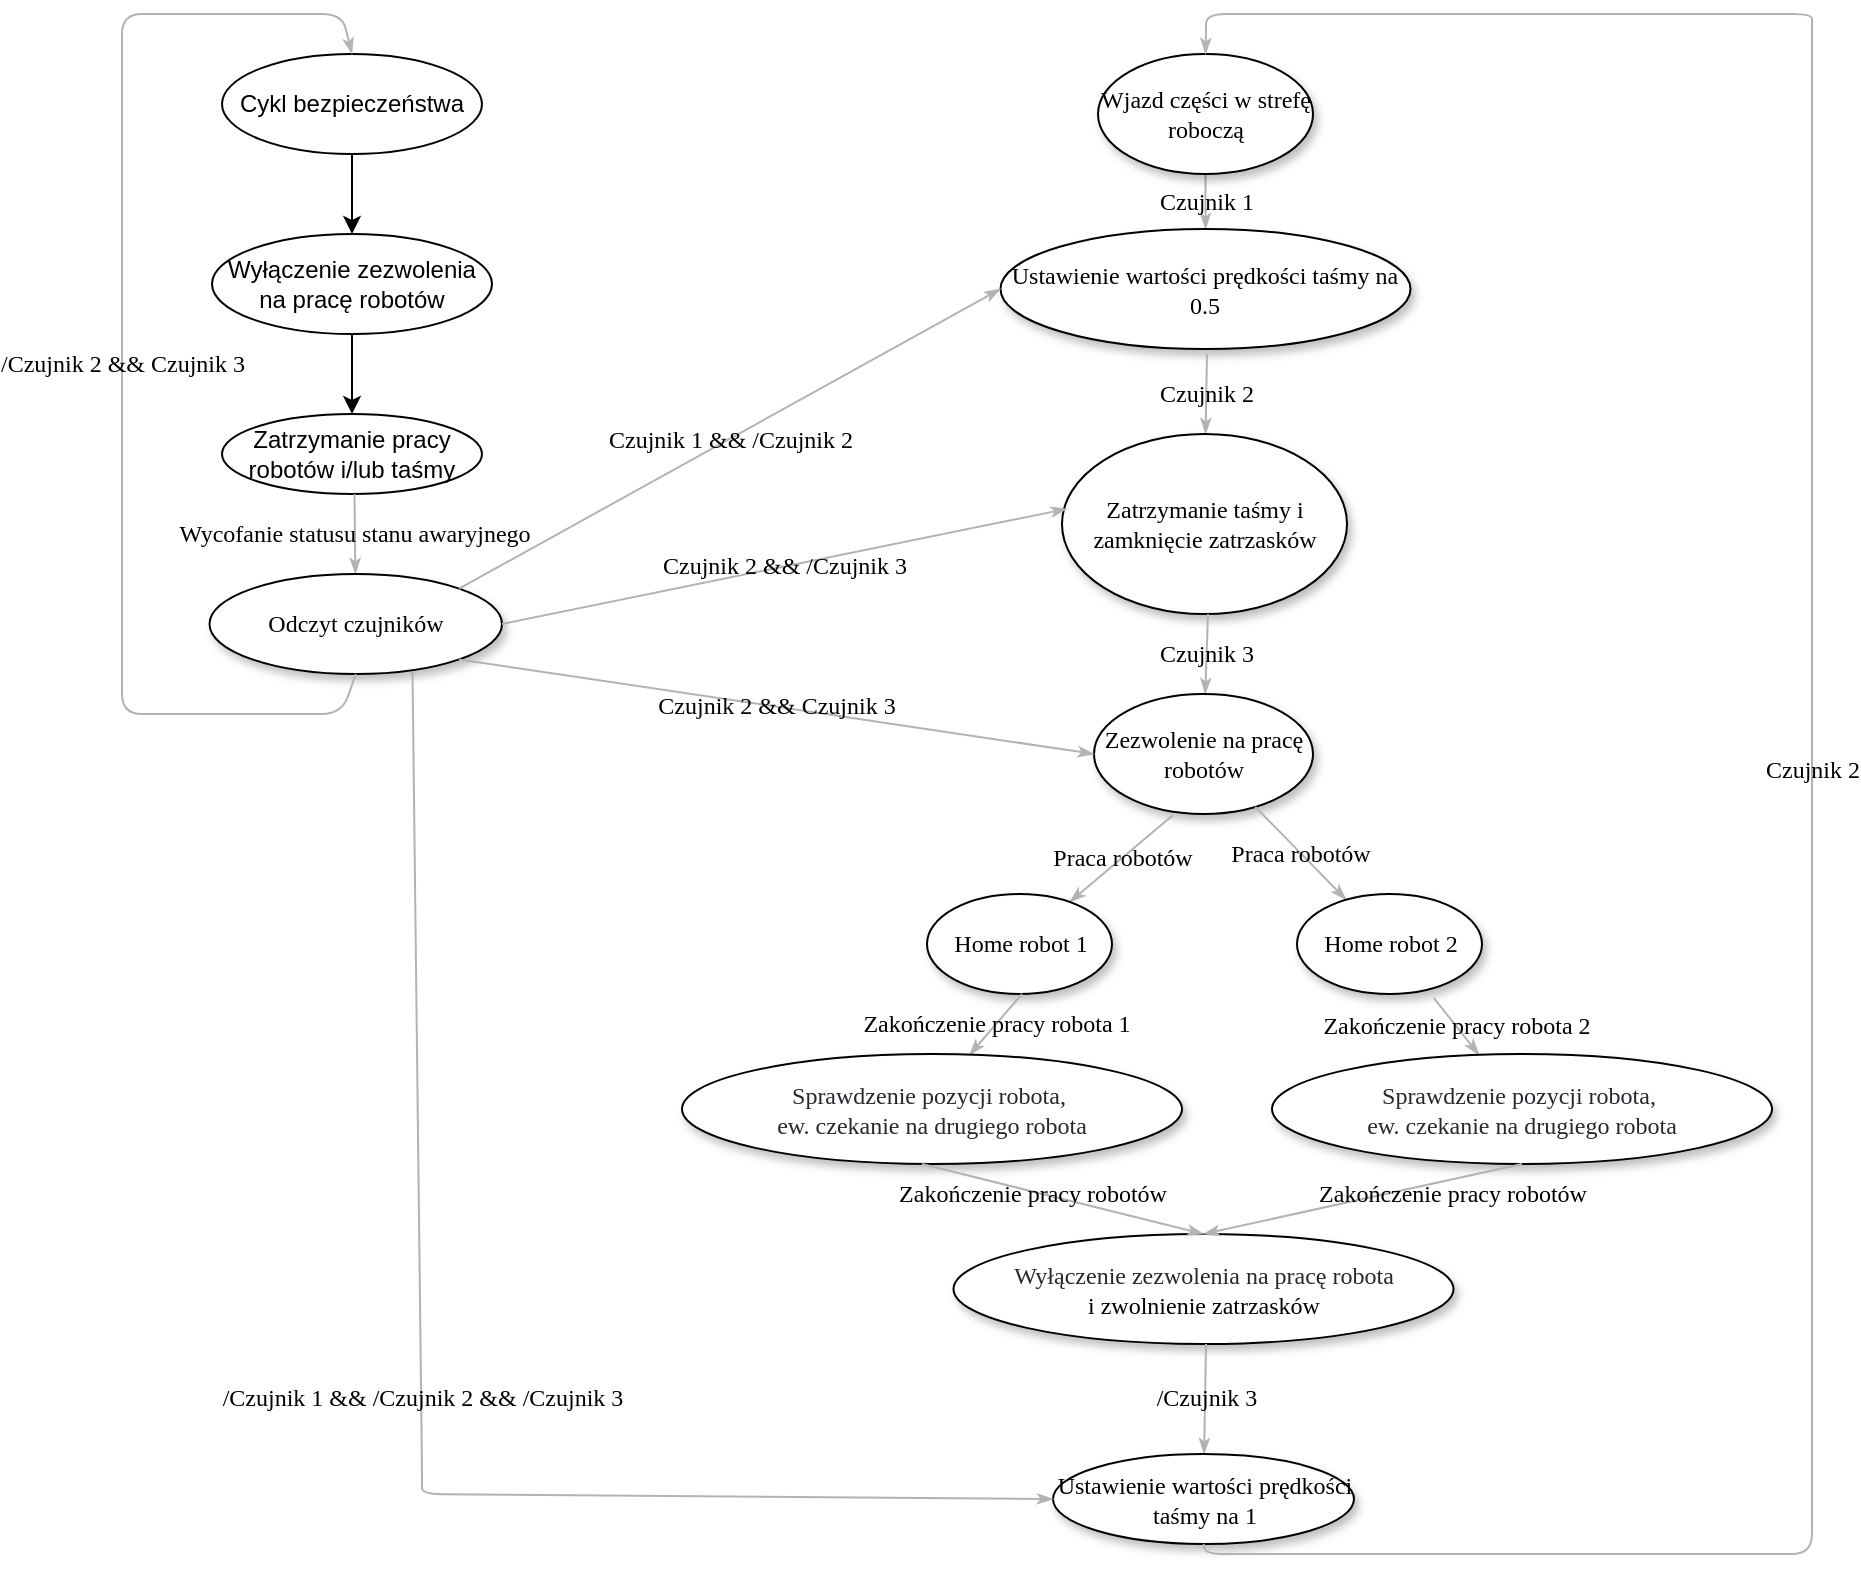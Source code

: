 <mxfile version="12.8.5" type="device"><diagram name="Page-1" id="42789a77-a242-8287-6e28-9cd8cfd52e62"><mxGraphModel dx="1038" dy="548" grid="1" gridSize="10" guides="1" tooltips="1" connect="1" arrows="1" fold="1" page="1" pageScale="1" pageWidth="1100" pageHeight="850" background="#ffffff" math="0" shadow="0"><root><mxCell id="0"/><mxCell id="1" parent="0"/><mxCell id="1ea317790d2ca983-14" value="Czujnik 1" style="edgeStyle=none;rounded=1;html=1;labelBackgroundColor=none;startArrow=none;startFill=0;startSize=5;endArrow=classicThin;endFill=1;endSize=5;jettySize=auto;orthogonalLoop=1;strokeColor=#B3B3B3;strokeWidth=1;fontFamily=Verdana;fontSize=12" parent="1" source="1ea317790d2ca983-1" target="1ea317790d2ca983-3" edge="1"><mxGeometry relative="1" as="geometry"/></mxCell><mxCell id="1ea317790d2ca983-1" value="Wjazd części w strefę roboczą" style="ellipse;whiteSpace=wrap;html=1;rounded=0;shadow=1;comic=0;labelBackgroundColor=none;strokeWidth=1;fontFamily=Verdana;fontSize=12;align=center;" parent="1" vertex="1"><mxGeometry x="728" y="30" width="107.5" height="60" as="geometry"/></mxCell><mxCell id="1ea317790d2ca983-3" value="&lt;span&gt;Ustawienie wartości prędkości taśmy na 0.5&lt;/span&gt;" style="ellipse;whiteSpace=wrap;html=1;rounded=0;shadow=1;comic=0;labelBackgroundColor=none;strokeWidth=1;fontFamily=Verdana;fontSize=12;align=center;" parent="1" vertex="1"><mxGeometry x="679.25" y="117.5" width="205" height="60" as="geometry"/></mxCell><mxCell id="OLLGJLySp4nUVTmZsZ1r-1" value="Czujnik 2" style="edgeStyle=none;rounded=1;html=1;labelBackgroundColor=none;startArrow=none;startFill=0;startSize=5;endArrow=classicThin;endFill=1;endSize=5;jettySize=auto;orthogonalLoop=1;strokeColor=#B3B3B3;strokeWidth=1;fontFamily=Verdana;fontSize=12" parent="1" target="OLLGJLySp4nUVTmZsZ1r-2" edge="1"><mxGeometry relative="1" as="geometry"><mxPoint x="782.5" y="180" as="sourcePoint"/></mxGeometry></mxCell><mxCell id="OLLGJLySp4nUVTmZsZ1r-2" value="&lt;span&gt;Zatrzymanie taśmy i zamknięcie zatrzasków&lt;/span&gt;" style="ellipse;whiteSpace=wrap;html=1;rounded=0;shadow=1;comic=0;labelBackgroundColor=none;strokeWidth=1;fontFamily=Verdana;fontSize=12;align=center;" parent="1" vertex="1"><mxGeometry x="710" y="220" width="142.5" height="90" as="geometry"/></mxCell><mxCell id="OLLGJLySp4nUVTmZsZ1r-3" value="Czujnik 3" style="edgeStyle=none;rounded=1;html=1;labelBackgroundColor=none;startArrow=none;startFill=0;startSize=5;endArrow=classicThin;endFill=1;endSize=5;jettySize=auto;orthogonalLoop=1;strokeColor=#B3B3B3;strokeWidth=1;fontFamily=Verdana;fontSize=12" parent="1" target="OLLGJLySp4nUVTmZsZ1r-4" edge="1"><mxGeometry relative="1" as="geometry"><mxPoint x="783" y="310" as="sourcePoint"/></mxGeometry></mxCell><mxCell id="OLLGJLySp4nUVTmZsZ1r-4" value="&lt;span&gt;Zezwolenie na pracę robotów&lt;/span&gt;" style="ellipse;whiteSpace=wrap;html=1;rounded=0;shadow=1;comic=0;labelBackgroundColor=none;strokeWidth=1;fontFamily=Verdana;fontSize=12;align=center;" parent="1" vertex="1"><mxGeometry x="726" y="350" width="109.5" height="60" as="geometry"/></mxCell><mxCell id="OLLGJLySp4nUVTmZsZ1r-5" value="Praca robotów" style="edgeStyle=none;rounded=1;html=1;labelBackgroundColor=none;startArrow=none;startFill=0;startSize=5;endArrow=classicThin;endFill=1;endSize=5;jettySize=auto;orthogonalLoop=1;strokeColor=#B3B3B3;strokeWidth=1;fontFamily=Verdana;fontSize=12;exitX=0.36;exitY=1.01;exitDx=0;exitDy=0;exitPerimeter=0;" parent="1" source="OLLGJLySp4nUVTmZsZ1r-4" target="OLLGJLySp4nUVTmZsZ1r-6" edge="1"><mxGeometry relative="1" as="geometry"><mxPoint x="690" y="410" as="sourcePoint"/></mxGeometry></mxCell><mxCell id="OLLGJLySp4nUVTmZsZ1r-6" value="&lt;span&gt;Home robot 1&lt;/span&gt;" style="ellipse;whiteSpace=wrap;html=1;rounded=0;shadow=1;comic=0;labelBackgroundColor=none;strokeWidth=1;fontFamily=Verdana;fontSize=12;align=center;" parent="1" vertex="1"><mxGeometry x="642.5" y="450" width="92.5" height="50" as="geometry"/></mxCell><mxCell id="OLLGJLySp4nUVTmZsZ1r-7" value="Praca robotów" style="edgeStyle=none;rounded=1;html=1;labelBackgroundColor=none;startArrow=none;startFill=0;startSize=5;endArrow=classicThin;endFill=1;endSize=5;jettySize=auto;orthogonalLoop=1;strokeColor=#B3B3B3;strokeWidth=1;fontFamily=Verdana;fontSize=12" parent="1" source="OLLGJLySp4nUVTmZsZ1r-4" target="OLLGJLySp4nUVTmZsZ1r-8" edge="1"><mxGeometry relative="1" as="geometry"><mxPoint x="875" y="410" as="sourcePoint"/></mxGeometry></mxCell><mxCell id="OLLGJLySp4nUVTmZsZ1r-8" value="&lt;span&gt;Home robot 2&lt;/span&gt;" style="ellipse;whiteSpace=wrap;html=1;rounded=0;shadow=1;comic=0;labelBackgroundColor=none;strokeWidth=1;fontFamily=Verdana;fontSize=12;align=center;" parent="1" vertex="1"><mxGeometry x="827.5" y="450" width="92.5" height="50" as="geometry"/></mxCell><mxCell id="OLLGJLySp4nUVTmZsZ1r-9" value="Zakończenie pracy robota 1" style="edgeStyle=none;rounded=1;html=1;labelBackgroundColor=none;startArrow=none;startFill=0;startSize=5;endArrow=classicThin;endFill=1;endSize=5;jettySize=auto;orthogonalLoop=1;strokeColor=#B3B3B3;strokeWidth=1;fontFamily=Verdana;fontSize=12" parent="1" edge="1"><mxGeometry relative="1" as="geometry"><mxPoint x="690" y="500" as="sourcePoint"/><mxPoint x="663.686" y="530.498" as="targetPoint"/></mxGeometry></mxCell><mxCell id="OLLGJLySp4nUVTmZsZ1r-10" value="&lt;span style=&quot;color: rgb(36 , 41 , 46) ; font-family: , &amp;#34;consolas&amp;#34; , &amp;#34;liberation mono&amp;#34; , &amp;#34;menlo&amp;#34; , monospace ; white-space: pre ; background-color: rgb(255 , 255 , 255)&quot;&gt;Sprawdzenie pozycji robota, &lt;br/&gt;ew. czekanie na drugiego robota&lt;/span&gt;" style="ellipse;whiteSpace=wrap;html=1;rounded=0;shadow=1;comic=0;labelBackgroundColor=none;strokeWidth=1;fontFamily=Verdana;fontSize=12;align=center;" parent="1" vertex="1"><mxGeometry x="520" y="530" width="250" height="55" as="geometry"/></mxCell><mxCell id="OLLGJLySp4nUVTmZsZ1r-14" value="Zakończenie pracy robota 2" style="edgeStyle=none;rounded=1;html=1;labelBackgroundColor=none;startArrow=none;startFill=0;startSize=5;endArrow=classicThin;endFill=1;endSize=5;jettySize=auto;orthogonalLoop=1;strokeColor=#B3B3B3;strokeWidth=1;fontFamily=Verdana;fontSize=12;exitX=0.738;exitY=1.036;exitDx=0;exitDy=0;exitPerimeter=0;" parent="1" source="OLLGJLySp4nUVTmZsZ1r-8" target="OLLGJLySp4nUVTmZsZ1r-15" edge="1"><mxGeometry relative="1" as="geometry"><mxPoint x="960" y="500" as="sourcePoint"/></mxGeometry></mxCell><mxCell id="OLLGJLySp4nUVTmZsZ1r-15" value="&lt;span style=&quot;color: rgb(36 , 41 , 46) ; font-family: , &amp;#34;consolas&amp;#34; , &amp;#34;liberation mono&amp;#34; , &amp;#34;menlo&amp;#34; , monospace ; white-space: pre ; background-color: rgb(255 , 255 , 255)&quot;&gt;Sprawdzenie pozycji robota, &lt;br/&gt;ew. czekanie na drugiego robota&lt;/span&gt;" style="ellipse;whiteSpace=wrap;html=1;rounded=0;shadow=1;comic=0;labelBackgroundColor=none;strokeWidth=1;fontFamily=Verdana;fontSize=12;align=center;" parent="1" vertex="1"><mxGeometry x="815" y="530" width="250" height="55" as="geometry"/></mxCell><mxCell id="OLLGJLySp4nUVTmZsZ1r-17" value="&lt;font color=&quot;#24292e&quot;&gt;&lt;span style=&quot;white-space: pre ; background-color: rgb(255 , 255 , 255)&quot;&gt;Wyłączenie zezwolenia na pracę robota&lt;br/&gt;&lt;/span&gt;&lt;/font&gt;i zwolnienie zatrzasków" style="ellipse;whiteSpace=wrap;html=1;rounded=0;shadow=1;comic=0;labelBackgroundColor=none;strokeWidth=1;fontFamily=Verdana;fontSize=12;align=center;" parent="1" vertex="1"><mxGeometry x="655.75" y="620" width="250" height="55" as="geometry"/></mxCell><mxCell id="OLLGJLySp4nUVTmZsZ1r-20" value="Zakończenie pracy robotów" style="edgeStyle=none;rounded=1;html=1;labelBackgroundColor=none;startArrow=none;startFill=0;startSize=5;endArrow=classicThin;endFill=1;endSize=5;jettySize=auto;orthogonalLoop=1;strokeColor=#B3B3B3;strokeWidth=1;fontFamily=Verdana;fontSize=12;exitX=0.5;exitY=1;exitDx=0;exitDy=0;entryX=0.5;entryY=0;entryDx=0;entryDy=0;" parent="1" target="OLLGJLySp4nUVTmZsZ1r-17" edge="1"><mxGeometry x="-0.214" y="-1" relative="1" as="geometry"><mxPoint x="640" y="585" as="sourcePoint"/><mxPoint x="997.568" y="728.616" as="targetPoint"/><mxPoint as="offset"/></mxGeometry></mxCell><mxCell id="OLLGJLySp4nUVTmZsZ1r-21" value="Zakończenie pracy robotów" style="edgeStyle=none;rounded=1;html=1;labelBackgroundColor=none;startArrow=none;startFill=0;startSize=5;endArrow=classicThin;endFill=1;endSize=5;jettySize=auto;orthogonalLoop=1;strokeColor=#B3B3B3;strokeWidth=1;fontFamily=Verdana;fontSize=12;exitX=0.5;exitY=1;exitDx=0;exitDy=0;entryX=0.5;entryY=0;entryDx=0;entryDy=0;" parent="1" source="OLLGJLySp4nUVTmZsZ1r-15" target="OLLGJLySp4nUVTmZsZ1r-17" edge="1"><mxGeometry x="-0.541" y="7" relative="1" as="geometry"><mxPoint x="985" y="690" as="sourcePoint"/><mxPoint x="1007.568" y="718.616" as="targetPoint"/><mxPoint as="offset"/></mxGeometry></mxCell><mxCell id="OLLGJLySp4nUVTmZsZ1r-22" value="/Czujnik 3" style="edgeStyle=none;rounded=1;html=1;labelBackgroundColor=none;startArrow=none;startFill=0;startSize=5;endArrow=classicThin;endFill=1;endSize=5;jettySize=auto;orthogonalLoop=1;strokeColor=#B3B3B3;strokeWidth=1;fontFamily=Verdana;fontSize=12" parent="1" target="OLLGJLySp4nUVTmZsZ1r-23" edge="1"><mxGeometry relative="1" as="geometry"><mxPoint x="782" y="675" as="sourcePoint"/></mxGeometry></mxCell><mxCell id="OLLGJLySp4nUVTmZsZ1r-23" value="&lt;span&gt;Ustawienie wartości prędkości taśmy na 1&lt;/span&gt;" style="ellipse;whiteSpace=wrap;html=1;rounded=0;shadow=1;comic=0;labelBackgroundColor=none;strokeWidth=1;fontFamily=Verdana;fontSize=12;align=center;" parent="1" vertex="1"><mxGeometry x="705.5" y="730" width="150.5" height="45" as="geometry"/></mxCell><mxCell id="OLLGJLySp4nUVTmZsZ1r-24" value="Czujnik 2" style="edgeStyle=none;rounded=1;html=1;labelBackgroundColor=none;startArrow=none;startFill=0;startSize=5;endArrow=classicThin;endFill=1;endSize=5;jettySize=auto;orthogonalLoop=1;strokeColor=#B3B3B3;strokeWidth=1;fontFamily=Verdana;fontSize=12;exitX=0.5;exitY=1;exitDx=0;exitDy=0;entryX=0.5;entryY=0;entryDx=0;entryDy=0;" parent="1" source="OLLGJLySp4nUVTmZsZ1r-23" target="1ea317790d2ca983-1" edge="1"><mxGeometry relative="1" as="geometry"><mxPoint x="1265" y="250" as="sourcePoint"/><mxPoint x="995" y="290" as="targetPoint"/><Array as="points"><mxPoint x="782" y="780"/><mxPoint x="1085" y="780"/><mxPoint x="1085" y="20"/><mxPoint x="1085" y="10"/><mxPoint x="782" y="10"/><mxPoint x="782" y="20"/></Array></mxGeometry></mxCell><mxCell id="0aTTRHEbN6I5slb55Vsz-1" value="Zatrzymanie pracy robotów i/lub taśmy" style="ellipse;whiteSpace=wrap;html=1;" vertex="1" parent="1"><mxGeometry x="290" y="210" width="130" height="40" as="geometry"/></mxCell><mxCell id="0aTTRHEbN6I5slb55Vsz-5" style="edgeStyle=orthogonalEdgeStyle;rounded=0;orthogonalLoop=1;jettySize=auto;html=1;exitX=0.5;exitY=1;exitDx=0;exitDy=0;entryX=0.5;entryY=0;entryDx=0;entryDy=0;" edge="1" parent="1" source="0aTTRHEbN6I5slb55Vsz-2" target="0aTTRHEbN6I5slb55Vsz-3"><mxGeometry relative="1" as="geometry"/></mxCell><mxCell id="0aTTRHEbN6I5slb55Vsz-2" value="Cykl bezpieczeństwa" style="ellipse;whiteSpace=wrap;html=1;" vertex="1" parent="1"><mxGeometry x="290" y="30" width="130" height="50" as="geometry"/></mxCell><mxCell id="0aTTRHEbN6I5slb55Vsz-6" style="edgeStyle=orthogonalEdgeStyle;rounded=0;orthogonalLoop=1;jettySize=auto;html=1;exitX=0.5;exitY=1;exitDx=0;exitDy=0;entryX=0.5;entryY=0;entryDx=0;entryDy=0;" edge="1" parent="1" source="0aTTRHEbN6I5slb55Vsz-3" target="0aTTRHEbN6I5slb55Vsz-1"><mxGeometry relative="1" as="geometry"/></mxCell><mxCell id="0aTTRHEbN6I5slb55Vsz-3" value="Wyłączenie zezwolenia na pracę robotów" style="ellipse;whiteSpace=wrap;html=1;" vertex="1" parent="1"><mxGeometry x="285" y="120" width="140" height="50" as="geometry"/></mxCell><mxCell id="0aTTRHEbN6I5slb55Vsz-7" value="Wycofanie statusu stanu awaryjnego" style="edgeStyle=none;rounded=1;html=1;labelBackgroundColor=none;startArrow=none;startFill=0;startSize=5;endArrow=classicThin;endFill=1;endSize=5;jettySize=auto;orthogonalLoop=1;strokeColor=#B3B3B3;strokeWidth=1;fontFamily=Verdana;fontSize=12" edge="1" target="0aTTRHEbN6I5slb55Vsz-8" parent="1"><mxGeometry relative="1" as="geometry"><mxPoint x="356.25" y="250" as="sourcePoint"/></mxGeometry></mxCell><mxCell id="0aTTRHEbN6I5slb55Vsz-8" value="&lt;span&gt;Odczyt czujników&lt;/span&gt;" style="ellipse;whiteSpace=wrap;html=1;rounded=0;shadow=1;comic=0;labelBackgroundColor=none;strokeWidth=1;fontFamily=Verdana;fontSize=12;align=center;" vertex="1" parent="1"><mxGeometry x="283.75" y="290" width="146.25" height="50" as="geometry"/></mxCell><mxCell id="0aTTRHEbN6I5slb55Vsz-9" value="Czujnik 2 &amp;amp;&amp;amp; /Czujnik 3" style="edgeStyle=none;rounded=1;html=1;labelBackgroundColor=none;startArrow=none;startFill=0;startSize=5;endArrow=classicThin;endFill=1;endSize=5;jettySize=auto;orthogonalLoop=1;strokeColor=#B3B3B3;strokeWidth=1;fontFamily=Verdana;fontSize=12;entryX=0.017;entryY=0.416;entryDx=0;entryDy=0;entryPerimeter=0;exitX=1;exitY=0.5;exitDx=0;exitDy=0;" edge="1" parent="1" source="0aTTRHEbN6I5slb55Vsz-8" target="OLLGJLySp4nUVTmZsZ1r-2"><mxGeometry relative="1" as="geometry"><mxPoint x="550" y="180" as="sourcePoint"/><mxPoint x="549.5" y="220" as="targetPoint"/></mxGeometry></mxCell><mxCell id="0aTTRHEbN6I5slb55Vsz-10" value="Czujnik 2 &amp;amp;&amp;amp; Czujnik 3" style="edgeStyle=none;rounded=1;html=1;labelBackgroundColor=none;startArrow=none;startFill=0;startSize=5;endArrow=classicThin;endFill=1;endSize=5;jettySize=auto;orthogonalLoop=1;strokeColor=#B3B3B3;strokeWidth=1;fontFamily=Verdana;fontSize=12;exitX=1;exitY=1;exitDx=0;exitDy=0;entryX=0;entryY=0.5;entryDx=0;entryDy=0;" edge="1" parent="1" source="0aTTRHEbN6I5slb55Vsz-8" target="OLLGJLySp4nUVTmZsZ1r-4"><mxGeometry relative="1" as="geometry"><mxPoint x="440" y="390" as="sourcePoint"/><mxPoint x="449.5" y="430" as="targetPoint"/></mxGeometry></mxCell><mxCell id="0aTTRHEbN6I5slb55Vsz-11" value="/Czujnik 2 &amp;amp;&amp;amp; Czujnik 3" style="edgeStyle=none;rounded=1;html=1;labelBackgroundColor=none;startArrow=none;startFill=0;startSize=5;endArrow=classicThin;endFill=1;endSize=5;jettySize=auto;orthogonalLoop=1;strokeColor=#B3B3B3;strokeWidth=1;fontFamily=Verdana;fontSize=12;exitX=0.5;exitY=1;exitDx=0;exitDy=0;entryX=0.5;entryY=0;entryDx=0;entryDy=0;" edge="1" parent="1" source="0aTTRHEbN6I5slb55Vsz-8" target="0aTTRHEbN6I5slb55Vsz-2"><mxGeometry relative="1" as="geometry"><mxPoint x="350" y="380" as="sourcePoint"/><mxPoint x="240" y="20" as="targetPoint"/><Array as="points"><mxPoint x="350" y="360"/><mxPoint x="240" y="360"/><mxPoint x="240" y="10"/><mxPoint x="350" y="10"/></Array></mxGeometry></mxCell><mxCell id="0aTTRHEbN6I5slb55Vsz-12" value="Czujnik 1 &amp;amp;&amp;amp; /Czujnik 2" style="edgeStyle=none;rounded=1;html=1;labelBackgroundColor=none;startArrow=none;startFill=0;startSize=5;endArrow=classicThin;endFill=1;endSize=5;jettySize=auto;orthogonalLoop=1;strokeColor=#B3B3B3;strokeWidth=1;fontFamily=Verdana;fontSize=12;exitX=1;exitY=0;exitDx=0;exitDy=0;entryX=0;entryY=0.5;entryDx=0;entryDy=0;" edge="1" parent="1" source="0aTTRHEbN6I5slb55Vsz-8" target="1ea317790d2ca983-3"><mxGeometry relative="1" as="geometry"><mxPoint x="560" y="140" as="sourcePoint"/><mxPoint x="522.5" y="155" as="targetPoint"/></mxGeometry></mxCell><mxCell id="0aTTRHEbN6I5slb55Vsz-14" value="/Czujnik 1 &amp;amp;&amp;amp; /Czujnik 2 &amp;amp;&amp;amp; /Czujnik 3" style="edgeStyle=none;rounded=1;html=1;labelBackgroundColor=none;startArrow=none;startFill=0;startSize=5;endArrow=classicThin;endFill=1;endSize=5;jettySize=auto;orthogonalLoop=1;strokeColor=#B3B3B3;strokeWidth=1;fontFamily=Verdana;fontSize=12;entryX=0;entryY=0.5;entryDx=0;entryDy=0;exitX=0.694;exitY=0.98;exitDx=0;exitDy=0;exitPerimeter=0;" edge="1" parent="1" source="0aTTRHEbN6I5slb55Vsz-8" target="OLLGJLySp4nUVTmZsZ1r-23"><mxGeometry relative="1" as="geometry"><mxPoint x="390" y="380" as="sourcePoint"/><mxPoint x="389.5" y="470" as="targetPoint"/><Array as="points"><mxPoint x="390" y="738"/><mxPoint x="390" y="750"/></Array></mxGeometry></mxCell></root></mxGraphModel></diagram></mxfile>